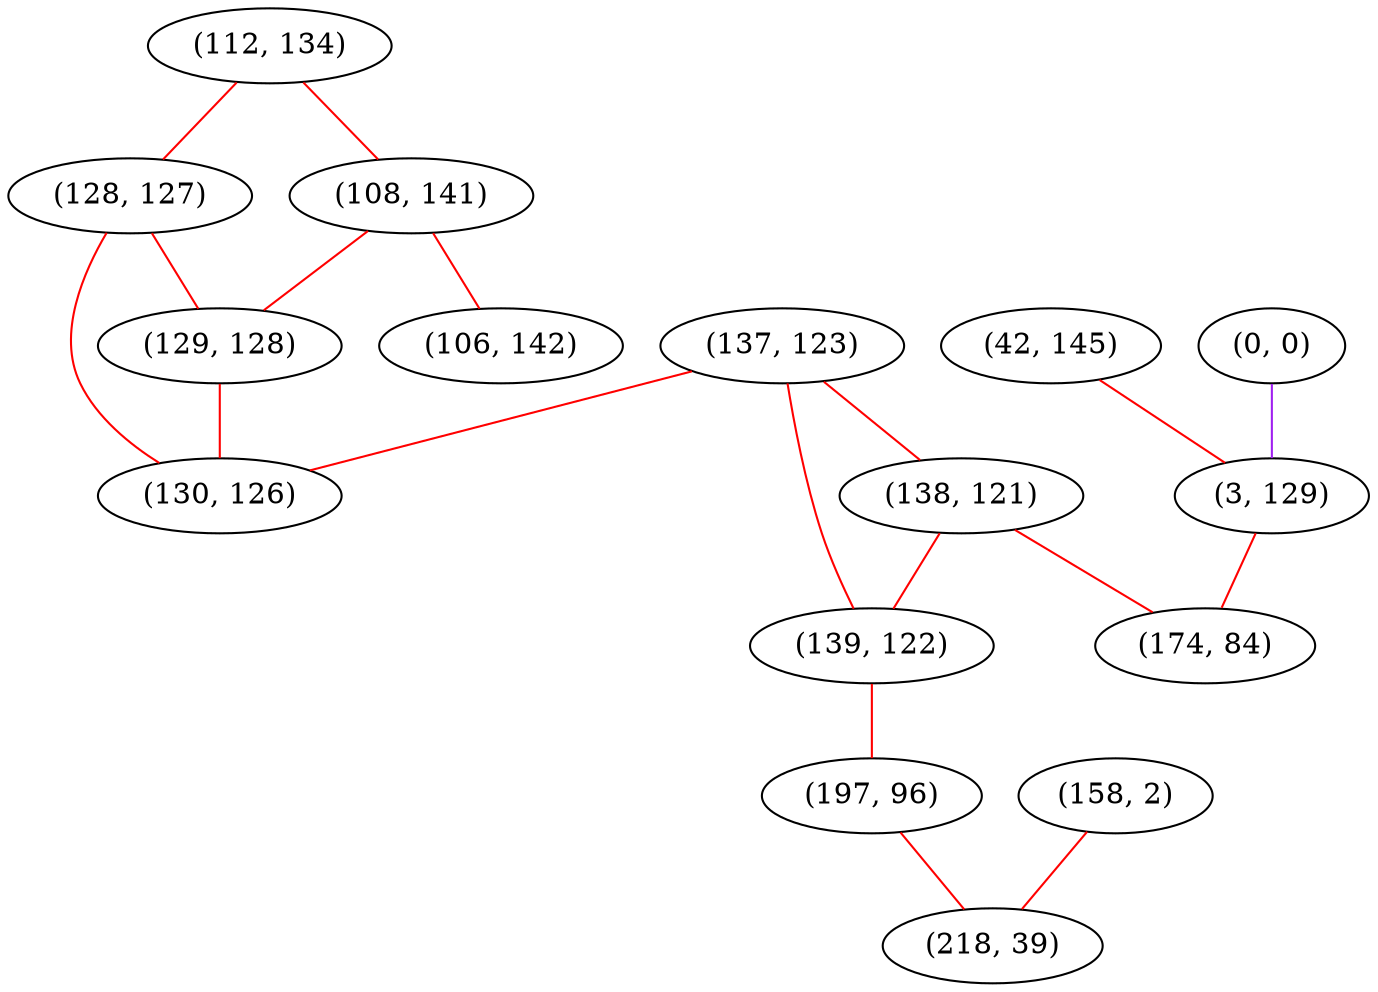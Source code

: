 graph "" {
"(112, 134)";
"(137, 123)";
"(128, 127)";
"(42, 145)";
"(0, 0)";
"(108, 141)";
"(106, 142)";
"(3, 129)";
"(138, 121)";
"(139, 122)";
"(158, 2)";
"(197, 96)";
"(218, 39)";
"(174, 84)";
"(129, 128)";
"(130, 126)";
"(112, 134)" -- "(108, 141)"  [color=red, key=0, weight=1];
"(112, 134)" -- "(128, 127)"  [color=red, key=0, weight=1];
"(137, 123)" -- "(139, 122)"  [color=red, key=0, weight=1];
"(137, 123)" -- "(130, 126)"  [color=red, key=0, weight=1];
"(137, 123)" -- "(138, 121)"  [color=red, key=0, weight=1];
"(128, 127)" -- "(129, 128)"  [color=red, key=0, weight=1];
"(128, 127)" -- "(130, 126)"  [color=red, key=0, weight=1];
"(42, 145)" -- "(3, 129)"  [color=red, key=0, weight=1];
"(0, 0)" -- "(3, 129)"  [color=purple, key=0, weight=4];
"(108, 141)" -- "(129, 128)"  [color=red, key=0, weight=1];
"(108, 141)" -- "(106, 142)"  [color=red, key=0, weight=1];
"(3, 129)" -- "(174, 84)"  [color=red, key=0, weight=1];
"(138, 121)" -- "(174, 84)"  [color=red, key=0, weight=1];
"(138, 121)" -- "(139, 122)"  [color=red, key=0, weight=1];
"(139, 122)" -- "(197, 96)"  [color=red, key=0, weight=1];
"(158, 2)" -- "(218, 39)"  [color=red, key=0, weight=1];
"(197, 96)" -- "(218, 39)"  [color=red, key=0, weight=1];
"(129, 128)" -- "(130, 126)"  [color=red, key=0, weight=1];
}
